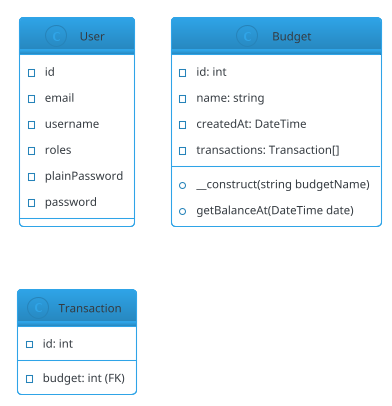 @startuml
'https://plantuml.com/class-diagram
!theme cerulean-outline
skinparam backgroundColor white
'----------------------------------------------

class User{
        -id
     -email
     -username
     -roles
     -plainPassword
     -password
}

class Budget {

    - id: int
    - name: string
    - createdAt: DateTime
    - transactions: Transaction[]

    + __construct(string budgetName)
    + getBalanceAt(DateTime date)

}

class Transaction {

    - id: int
    - budget: int (FK)
}

@enduml